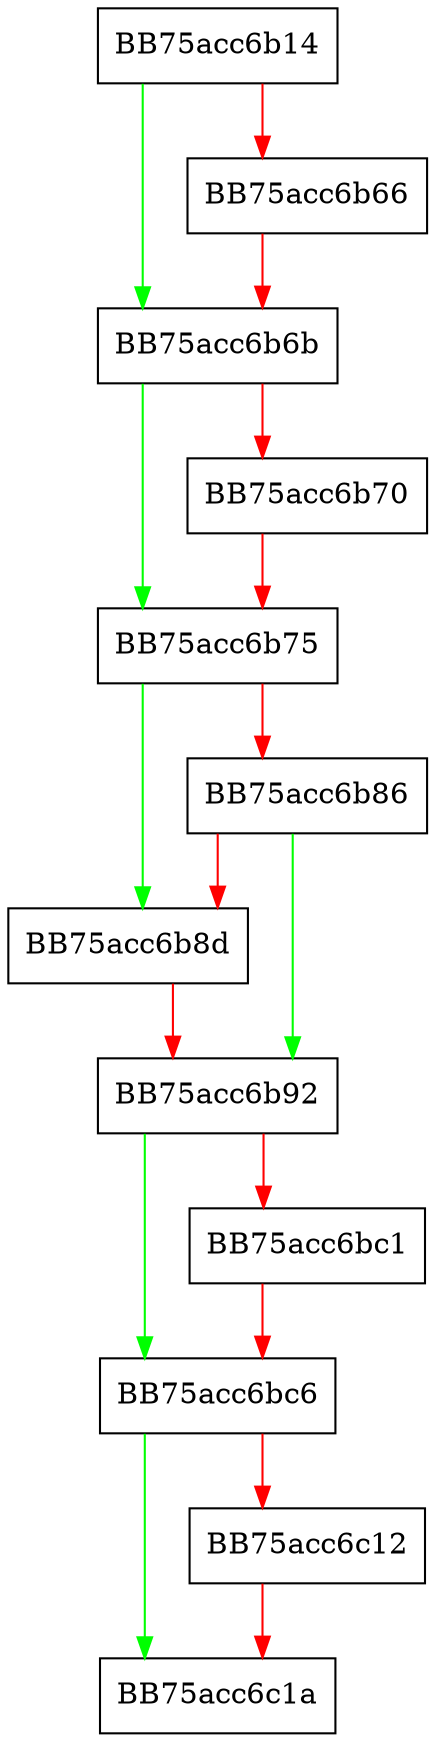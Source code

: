 digraph AutorunParseContext {
  node [shape="box"];
  graph [splines=ortho];
  BB75acc6b14 -> BB75acc6b6b [color="green"];
  BB75acc6b14 -> BB75acc6b66 [color="red"];
  BB75acc6b66 -> BB75acc6b6b [color="red"];
  BB75acc6b6b -> BB75acc6b75 [color="green"];
  BB75acc6b6b -> BB75acc6b70 [color="red"];
  BB75acc6b70 -> BB75acc6b75 [color="red"];
  BB75acc6b75 -> BB75acc6b8d [color="green"];
  BB75acc6b75 -> BB75acc6b86 [color="red"];
  BB75acc6b86 -> BB75acc6b92 [color="green"];
  BB75acc6b86 -> BB75acc6b8d [color="red"];
  BB75acc6b8d -> BB75acc6b92 [color="red"];
  BB75acc6b92 -> BB75acc6bc6 [color="green"];
  BB75acc6b92 -> BB75acc6bc1 [color="red"];
  BB75acc6bc1 -> BB75acc6bc6 [color="red"];
  BB75acc6bc6 -> BB75acc6c1a [color="green"];
  BB75acc6bc6 -> BB75acc6c12 [color="red"];
  BB75acc6c12 -> BB75acc6c1a [color="red"];
}